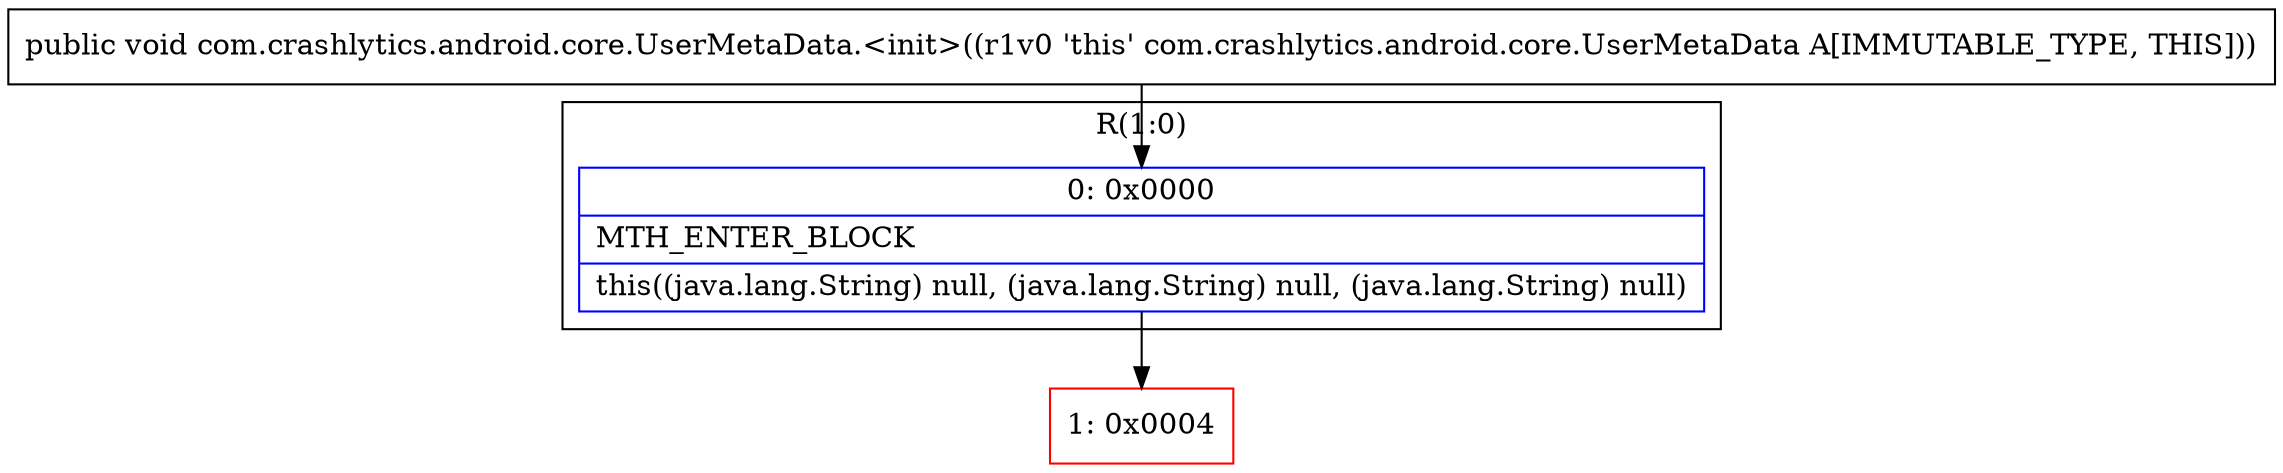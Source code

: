 digraph "CFG forcom.crashlytics.android.core.UserMetaData.\<init\>()V" {
subgraph cluster_Region_1006183712 {
label = "R(1:0)";
node [shape=record,color=blue];
Node_0 [shape=record,label="{0\:\ 0x0000|MTH_ENTER_BLOCK\l|this((java.lang.String) null, (java.lang.String) null, (java.lang.String) null)\l}"];
}
Node_1 [shape=record,color=red,label="{1\:\ 0x0004}"];
MethodNode[shape=record,label="{public void com.crashlytics.android.core.UserMetaData.\<init\>((r1v0 'this' com.crashlytics.android.core.UserMetaData A[IMMUTABLE_TYPE, THIS])) }"];
MethodNode -> Node_0;
Node_0 -> Node_1;
}

